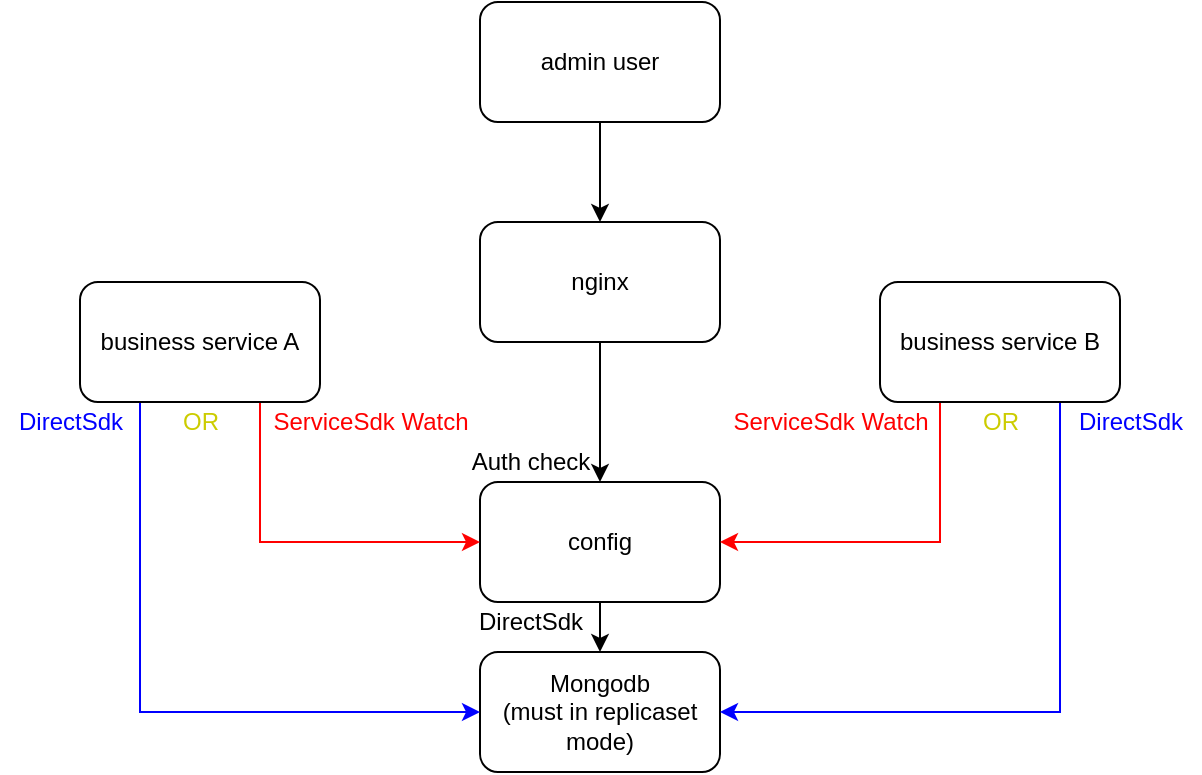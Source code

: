 <mxfile version="17.4.2" type="device"><diagram id="rUxL1oKWxs3ilogCRd9T" name="Page-1"><mxGraphModel dx="1422" dy="794" grid="1" gridSize="10" guides="1" tooltips="1" connect="1" arrows="1" fold="1" page="1" pageScale="1" pageWidth="827" pageHeight="1169" math="0" shadow="0"><root><mxCell id="0"/><mxCell id="1" parent="0"/><mxCell id="Cn2GFig116qeOLnLPgPs-1" value="Mongodb&lt;br&gt;(must in replicaset mode)" style="rounded=1;whiteSpace=wrap;html=1;" vertex="1" parent="1"><mxGeometry x="360" y="535" width="120" height="60" as="geometry"/></mxCell><mxCell id="Cn2GFig116qeOLnLPgPs-24" style="edgeStyle=orthogonalEdgeStyle;rounded=0;orthogonalLoop=1;jettySize=auto;html=1;exitX=0.5;exitY=1;exitDx=0;exitDy=0;entryX=0.5;entryY=0;entryDx=0;entryDy=0;fontColor=#FF0000;strokeColor=#000000;" edge="1" parent="1" source="Cn2GFig116qeOLnLPgPs-3" target="Cn2GFig116qeOLnLPgPs-1"><mxGeometry relative="1" as="geometry"/></mxCell><mxCell id="Cn2GFig116qeOLnLPgPs-3" value="config" style="rounded=1;whiteSpace=wrap;html=1;" vertex="1" parent="1"><mxGeometry x="360" y="450" width="120" height="60" as="geometry"/></mxCell><mxCell id="Cn2GFig116qeOLnLPgPs-6" value="DirectSdk" style="text;html=1;align=center;verticalAlign=middle;resizable=0;points=[];autosize=1;strokeColor=none;fillColor=none;" vertex="1" parent="1"><mxGeometry x="350" y="510" width="70" height="20" as="geometry"/></mxCell><mxCell id="Cn2GFig116qeOLnLPgPs-25" style="edgeStyle=orthogonalEdgeStyle;rounded=0;orthogonalLoop=1;jettySize=auto;html=1;exitX=0.75;exitY=1;exitDx=0;exitDy=0;entryX=0;entryY=0.5;entryDx=0;entryDy=0;fontColor=#FF0000;strokeColor=#FF0000;" edge="1" parent="1" source="Cn2GFig116qeOLnLPgPs-7" target="Cn2GFig116qeOLnLPgPs-3"><mxGeometry relative="1" as="geometry"/></mxCell><mxCell id="Cn2GFig116qeOLnLPgPs-28" style="edgeStyle=orthogonalEdgeStyle;rounded=0;orthogonalLoop=1;jettySize=auto;html=1;exitX=0.25;exitY=1;exitDx=0;exitDy=0;entryX=0;entryY=0.5;entryDx=0;entryDy=0;fontColor=#FF0000;strokeColor=#0000FF;" edge="1" parent="1" source="Cn2GFig116qeOLnLPgPs-7" target="Cn2GFig116qeOLnLPgPs-1"><mxGeometry relative="1" as="geometry"/></mxCell><mxCell id="Cn2GFig116qeOLnLPgPs-7" value="business service A" style="rounded=1;whiteSpace=wrap;html=1;" vertex="1" parent="1"><mxGeometry x="160" y="350" width="120" height="60" as="geometry"/></mxCell><mxCell id="Cn2GFig116qeOLnLPgPs-26" style="edgeStyle=orthogonalEdgeStyle;rounded=0;orthogonalLoop=1;jettySize=auto;html=1;exitX=0.25;exitY=1;exitDx=0;exitDy=0;entryX=1;entryY=0.5;entryDx=0;entryDy=0;fontColor=#FF0000;strokeColor=#FF0000;" edge="1" parent="1" source="Cn2GFig116qeOLnLPgPs-8" target="Cn2GFig116qeOLnLPgPs-3"><mxGeometry relative="1" as="geometry"/></mxCell><mxCell id="Cn2GFig116qeOLnLPgPs-27" style="edgeStyle=orthogonalEdgeStyle;rounded=0;orthogonalLoop=1;jettySize=auto;html=1;exitX=0.75;exitY=1;exitDx=0;exitDy=0;entryX=1;entryY=0.5;entryDx=0;entryDy=0;fontColor=#FF0000;strokeColor=#0000FF;" edge="1" parent="1" source="Cn2GFig116qeOLnLPgPs-8" target="Cn2GFig116qeOLnLPgPs-1"><mxGeometry relative="1" as="geometry"/></mxCell><mxCell id="Cn2GFig116qeOLnLPgPs-8" value="business service B" style="rounded=1;whiteSpace=wrap;html=1;" vertex="1" parent="1"><mxGeometry x="560" y="350" width="120" height="60" as="geometry"/></mxCell><mxCell id="Cn2GFig116qeOLnLPgPs-13" value="&lt;font color=&quot;#ff0000&quot;&gt;ServiceSdk Watch&lt;/font&gt;" style="text;html=1;align=center;verticalAlign=middle;resizable=0;points=[];autosize=1;strokeColor=none;fillColor=none;" vertex="1" parent="1"><mxGeometry x="250" y="410" width="110" height="20" as="geometry"/></mxCell><mxCell id="Cn2GFig116qeOLnLPgPs-16" value="&lt;font color=&quot;#0000ff&quot;&gt;DirectSdk&lt;/font&gt;" style="text;html=1;align=center;verticalAlign=middle;resizable=0;points=[];autosize=1;strokeColor=none;fillColor=none;" vertex="1" parent="1"><mxGeometry x="650" y="410" width="70" height="20" as="geometry"/></mxCell><mxCell id="Cn2GFig116qeOLnLPgPs-17" value="&lt;font color=&quot;#0000ff&quot;&gt;DirectSdk&lt;/font&gt;" style="text;html=1;align=center;verticalAlign=middle;resizable=0;points=[];autosize=1;strokeColor=none;fillColor=none;" vertex="1" parent="1"><mxGeometry x="120" y="410" width="70" height="20" as="geometry"/></mxCell><mxCell id="Cn2GFig116qeOLnLPgPs-18" value="&lt;font color=&quot;#cccc00&quot;&gt;OR&lt;/font&gt;" style="text;html=1;align=center;verticalAlign=middle;resizable=0;points=[];autosize=1;strokeColor=none;fillColor=none;fontColor=#0000FF;" vertex="1" parent="1"><mxGeometry x="205" y="410" width="30" height="20" as="geometry"/></mxCell><mxCell id="Cn2GFig116qeOLnLPgPs-19" value="&lt;font color=&quot;#cccc00&quot;&gt;OR&lt;/font&gt;" style="text;html=1;align=center;verticalAlign=middle;resizable=0;points=[];autosize=1;strokeColor=none;fillColor=none;fontColor=#0000FF;" vertex="1" parent="1"><mxGeometry x="605" y="410" width="30" height="20" as="geometry"/></mxCell><mxCell id="Cn2GFig116qeOLnLPgPs-22" value="&lt;font color=&quot;#ff0000&quot;&gt;ServiceSdk Watch&lt;/font&gt;" style="text;html=1;align=center;verticalAlign=middle;resizable=0;points=[];autosize=1;strokeColor=none;fillColor=none;" vertex="1" parent="1"><mxGeometry x="480" y="410" width="110" height="20" as="geometry"/></mxCell><mxCell id="Cn2GFig116qeOLnLPgPs-32" style="edgeStyle=orthogonalEdgeStyle;rounded=0;orthogonalLoop=1;jettySize=auto;html=1;exitX=0.5;exitY=1;exitDx=0;exitDy=0;entryX=0.5;entryY=0;entryDx=0;entryDy=0;fontColor=#000000;strokeColor=#000000;" edge="1" parent="1" source="Cn2GFig116qeOLnLPgPs-29" target="Cn2GFig116qeOLnLPgPs-3"><mxGeometry relative="1" as="geometry"/></mxCell><mxCell id="Cn2GFig116qeOLnLPgPs-29" value="&lt;font color=&quot;#000000&quot;&gt;nginx&lt;/font&gt;" style="rounded=1;whiteSpace=wrap;html=1;fontColor=#FF0000;" vertex="1" parent="1"><mxGeometry x="360" y="320" width="120" height="60" as="geometry"/></mxCell><mxCell id="Cn2GFig116qeOLnLPgPs-31" style="edgeStyle=orthogonalEdgeStyle;rounded=0;orthogonalLoop=1;jettySize=auto;html=1;exitX=0.5;exitY=1;exitDx=0;exitDy=0;fontColor=#000000;strokeColor=#000000;" edge="1" parent="1" source="Cn2GFig116qeOLnLPgPs-30" target="Cn2GFig116qeOLnLPgPs-29"><mxGeometry relative="1" as="geometry"/></mxCell><mxCell id="Cn2GFig116qeOLnLPgPs-30" value="admin user" style="rounded=1;whiteSpace=wrap;html=1;fontColor=#000000;" vertex="1" parent="1"><mxGeometry x="360" y="210" width="120" height="60" as="geometry"/></mxCell><mxCell id="Cn2GFig116qeOLnLPgPs-34" value="Auth check" style="text;html=1;align=center;verticalAlign=middle;resizable=0;points=[];autosize=1;strokeColor=none;fillColor=none;fontColor=#000000;" vertex="1" parent="1"><mxGeometry x="350" y="430" width="70" height="20" as="geometry"/></mxCell></root></mxGraphModel></diagram></mxfile>